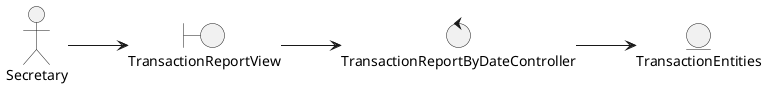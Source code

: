 @startuml
left to right direction

actor Secretary

boundary TransactionReportView

control TransactionReportByDateController

entity TransactionEntities


'--- Actor relations ---
Secretary --> TransactionReportView

'--- Views relations ---
TransactionReportView --> TransactionReportByDateController

'--- Controllers relations ---
TransactionReportByDateController --> TransactionEntities
'--- Entity relations ---
@enduml